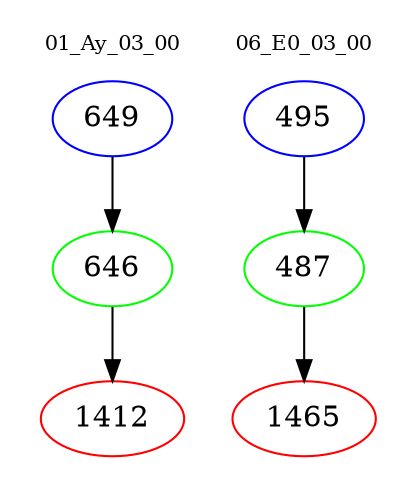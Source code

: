 digraph{
subgraph cluster_0 {
color = white
label = "01_Ay_03_00";
fontsize=10;
T0_649 [label="649", color="blue"]
T0_649 -> T0_646 [color="black"]
T0_646 [label="646", color="green"]
T0_646 -> T0_1412 [color="black"]
T0_1412 [label="1412", color="red"]
}
subgraph cluster_1 {
color = white
label = "06_E0_03_00";
fontsize=10;
T1_495 [label="495", color="blue"]
T1_495 -> T1_487 [color="black"]
T1_487 [label="487", color="green"]
T1_487 -> T1_1465 [color="black"]
T1_1465 [label="1465", color="red"]
}
}
